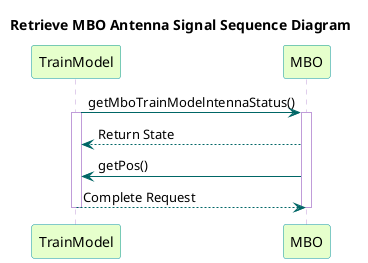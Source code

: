 @startuml

title Retrieve MBO Antenna Signal Sequence Diagram

skinparam sequence {
  BackgroundColor transparent
  ParticipantBackgroundColor #e6ffcc
  ParticipantBorderColor 	#049595
  BoxBorderColor #049595
  PackageBorderCOlor  #049595
  ArrowColor #006666
  LifeLineBorderColor #c09cd9
}

participant TrainModel
participant MBO


TrainModel -> MBO : getMboTrainModelntennaStatus()
activate TrainModel
activate MBO

MBO--> TrainModel : Return State

MBO-> TrainModel : getPos()

TrainModel --> MBO: Complete Request
deactivate TrainModel
deactivate MBO

@enduml